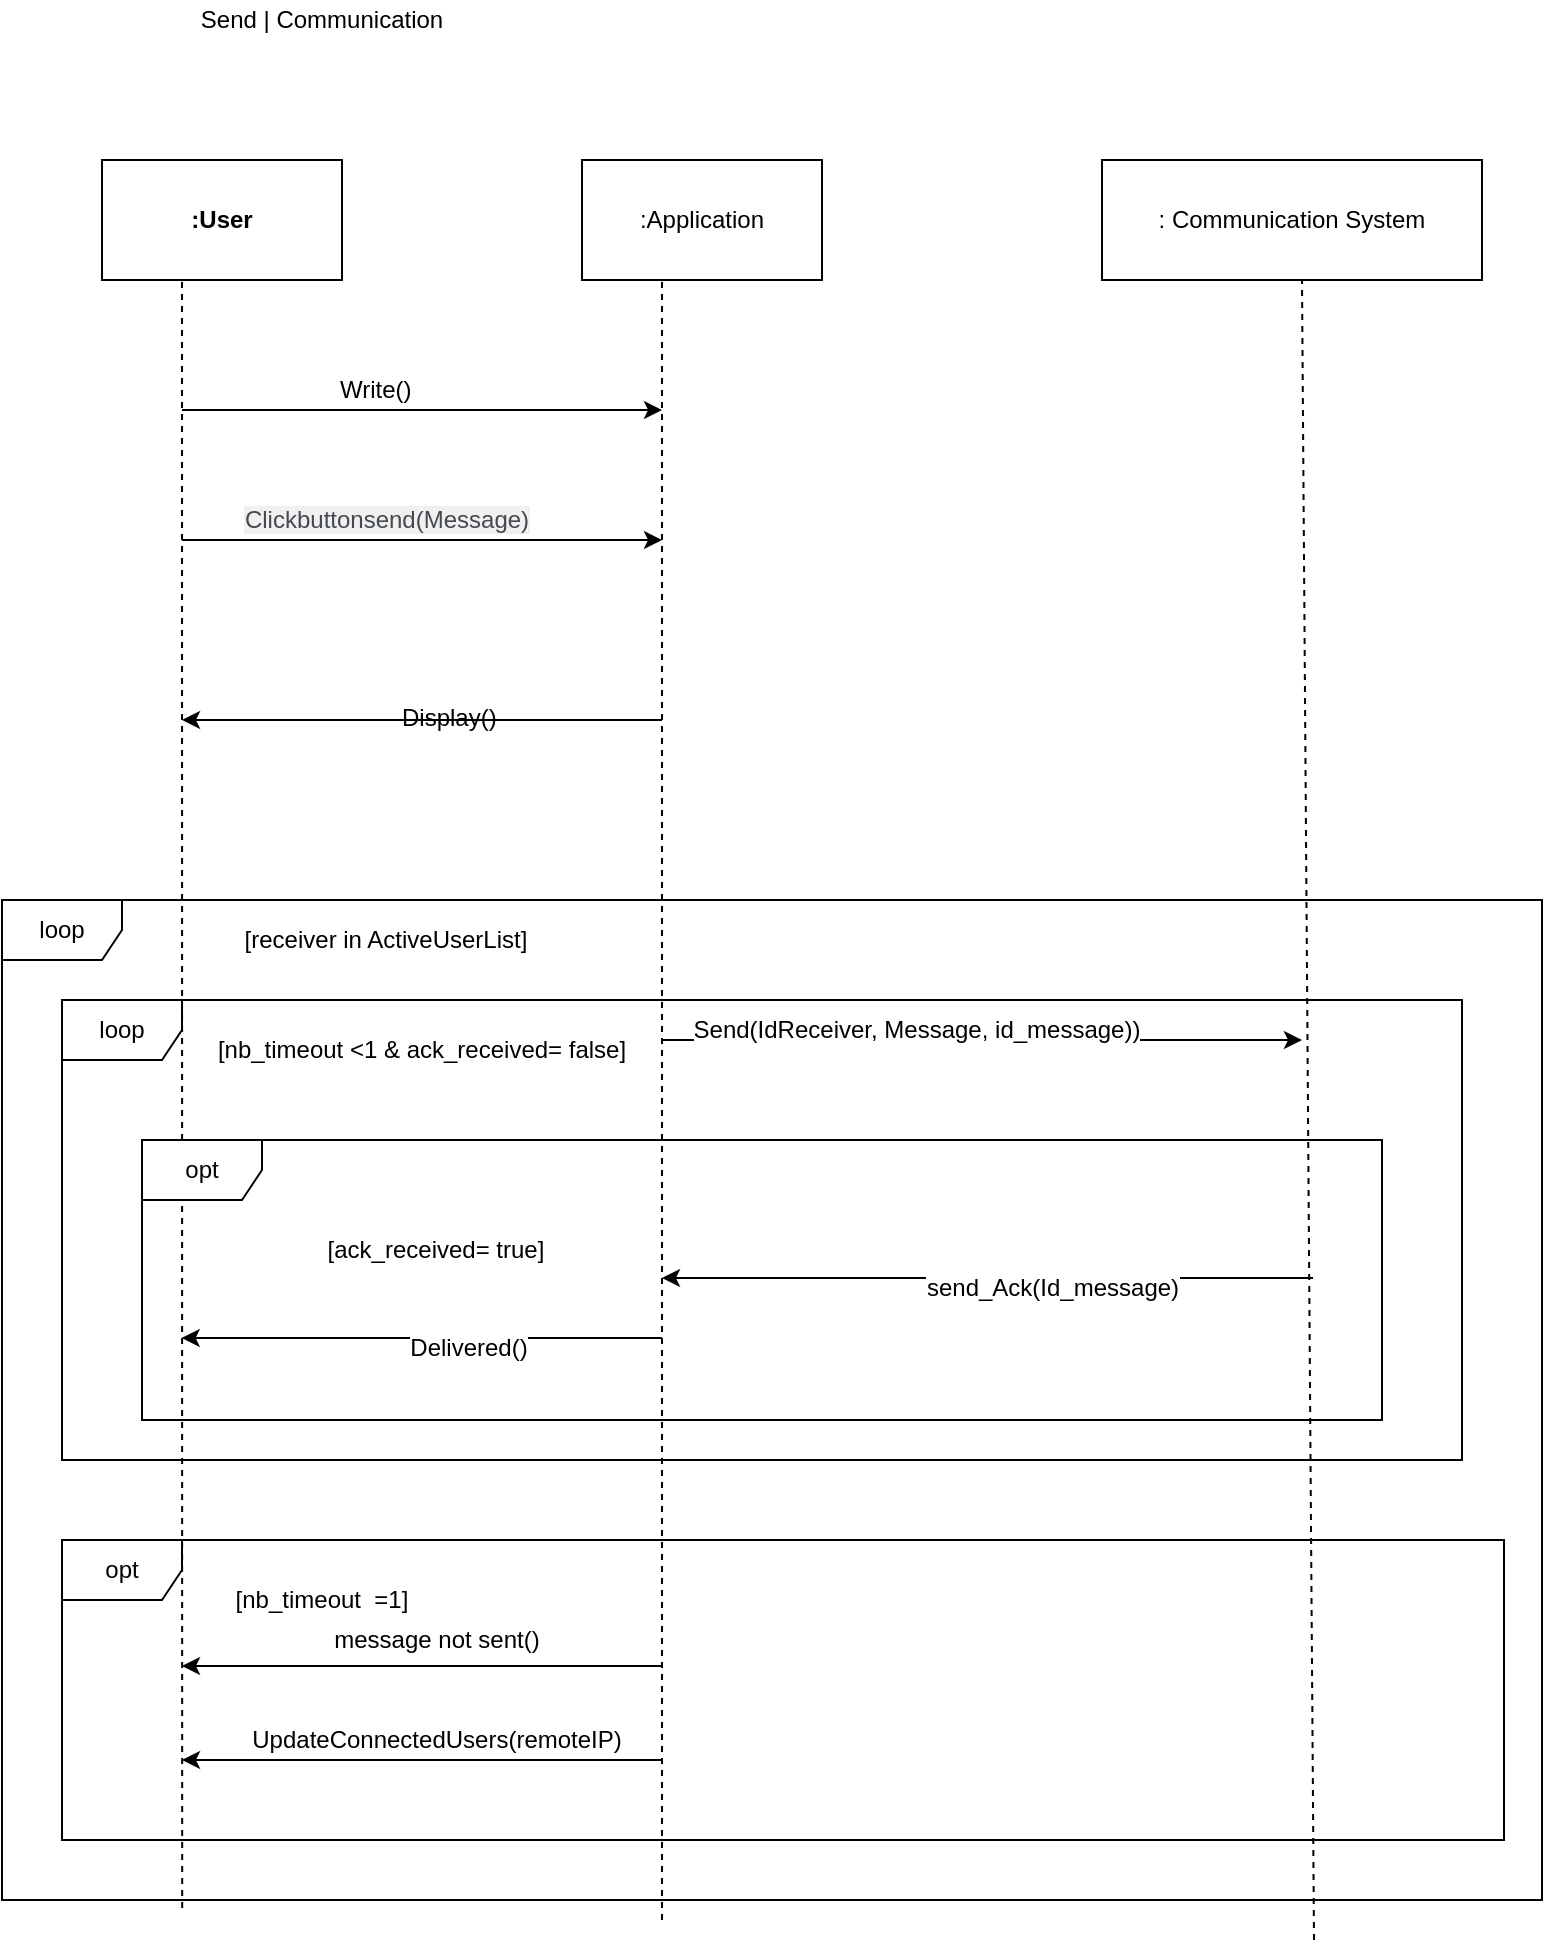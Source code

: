 <mxfile version="12.2.6" type="google" pages="1"><diagram id="W_sETaOuLjHu1WYLoqj9" name="Page-1"><mxGraphModel dx="1408" dy="777" grid="1" gridSize="10" guides="1" tooltips="1" connect="1" arrows="1" fold="1" page="1" pageScale="1" pageWidth="827" pageHeight="1169" math="0" shadow="0"><root><mxCell id="0"/><mxCell id="1" parent="0"/><mxCell id="9JEo_jbDUauEOJBNndlM-1" value="&lt;b&gt;:User&lt;/b&gt;" style="rounded=0;whiteSpace=wrap;html=1;" parent="1" vertex="1"><mxGeometry x="80" y="120" width="120" height="60" as="geometry"/></mxCell><mxCell id="9JEo_jbDUauEOJBNndlM-2" value=":Application" style="rounded=0;whiteSpace=wrap;html=1;" parent="1" vertex="1"><mxGeometry x="320" y="120" width="120" height="60" as="geometry"/></mxCell><mxCell id="9JEo_jbDUauEOJBNndlM-3" value="&lt;span style=&quot;white-space: normal&quot;&gt;: Communication System&lt;/span&gt;" style="rounded=0;whiteSpace=wrap;html=1;" parent="1" vertex="1"><mxGeometry x="580" y="120" width="190" height="60" as="geometry"/></mxCell><mxCell id="9JEo_jbDUauEOJBNndlM-4" value="Send | Communication" style="text;html=1;strokeColor=none;fillColor=none;align=center;verticalAlign=middle;whiteSpace=wrap;rounded=0;" parent="1" vertex="1"><mxGeometry x="100" y="40" width="180" height="20" as="geometry"/></mxCell><mxCell id="9JEo_jbDUauEOJBNndlM-5" value="" style="endArrow=none;dashed=1;html=1;exitX=0.117;exitY=1.008;exitDx=0;exitDy=0;exitPerimeter=0;" parent="1" source="9JEo_jbDUauEOJBNndlM-14" edge="1"><mxGeometry width="50" height="50" relative="1" as="geometry"><mxPoint x="120" y="800" as="sourcePoint"/><mxPoint x="120" y="180" as="targetPoint"/></mxGeometry></mxCell><mxCell id="9JEo_jbDUauEOJBNndlM-6" value="" style="endArrow=none;dashed=1;html=1;" parent="1" edge="1"><mxGeometry width="50" height="50" relative="1" as="geometry"><mxPoint x="360" y="1000" as="sourcePoint"/><mxPoint x="360" y="180" as="targetPoint"/></mxGeometry></mxCell><mxCell id="9JEo_jbDUauEOJBNndlM-7" value="" style="endArrow=none;dashed=1;html=1;" parent="1" edge="1"><mxGeometry width="50" height="50" relative="1" as="geometry"><mxPoint x="686" y="1010" as="sourcePoint"/><mxPoint x="680" y="180" as="targetPoint"/></mxGeometry></mxCell><mxCell id="9JEo_jbDUauEOJBNndlM-8" value="" style="endArrow=classic;html=1;" parent="1" edge="1"><mxGeometry width="50" height="50" relative="1" as="geometry"><mxPoint x="120" y="245" as="sourcePoint"/><mxPoint x="360" y="245" as="targetPoint"/></mxGeometry></mxCell><mxCell id="9JEo_jbDUauEOJBNndlM-9" value="Write()" style="text;html=1;resizable=0;points=[];autosize=1;align=left;verticalAlign=top;spacingTop=-4;" parent="1" vertex="1"><mxGeometry x="197" y="225" width="50" height="20" as="geometry"/></mxCell><mxCell id="9JEo_jbDUauEOJBNndlM-11" value="" style="endArrow=classic;html=1;" parent="1" edge="1"><mxGeometry width="50" height="50" relative="1" as="geometry"><mxPoint x="120" y="310" as="sourcePoint"/><mxPoint x="360" y="310" as="targetPoint"/></mxGeometry></mxCell><mxCell id="9JEo_jbDUauEOJBNndlM-19" value="&lt;span style=&quot;color: rgb(68 , 73 , 80) ; font-family: &amp;#34;helvetica&amp;#34; , &amp;#34;arial&amp;#34; , sans-serif ; white-space: pre-wrap ; background-color: rgb(241 , 240 , 240)&quot;&gt;Clickbuttonsend(Message)&lt;/span&gt;" style="text;html=1;resizable=0;points=[];align=center;verticalAlign=middle;labelBackgroundColor=#ffffff;" parent="9JEo_jbDUauEOJBNndlM-11" vertex="1" connectable="0"><mxGeometry x="-0.2" y="5" relative="1" as="geometry"><mxPoint x="6" y="-5" as="offset"/></mxGeometry></mxCell><mxCell id="9JEo_jbDUauEOJBNndlM-12" value="" style="endArrow=classic;html=1;" parent="1" edge="1"><mxGeometry width="50" height="50" relative="1" as="geometry"><mxPoint x="360" y="400" as="sourcePoint"/><mxPoint x="120" y="400" as="targetPoint"/></mxGeometry></mxCell><mxCell id="9JEo_jbDUauEOJBNndlM-14" value="loop" style="shape=umlFrame;whiteSpace=wrap;html=1;" parent="1" vertex="1"><mxGeometry x="30" y="490" width="770" height="500" as="geometry"/></mxCell><mxCell id="9JEo_jbDUauEOJBNndlM-15" value="loop" style="shape=umlFrame;whiteSpace=wrap;html=1;" parent="1" vertex="1"><mxGeometry x="60" y="540" width="700" height="230" as="geometry"/></mxCell><mxCell id="9JEo_jbDUauEOJBNndlM-16" value="opt" style="shape=umlFrame;whiteSpace=wrap;html=1;" parent="1" vertex="1"><mxGeometry x="100" y="610" width="620" height="140" as="geometry"/></mxCell><mxCell id="9JEo_jbDUauEOJBNndlM-17" value="opt" style="shape=umlFrame;whiteSpace=wrap;html=1;" parent="1" vertex="1"><mxGeometry x="60" y="810" width="721" height="150" as="geometry"/></mxCell><mxCell id="9JEo_jbDUauEOJBNndlM-20" value="Display()&lt;br&gt;" style="text;html=1;resizable=0;points=[];autosize=1;align=left;verticalAlign=top;spacingTop=-4;" parent="1" vertex="1"><mxGeometry x="228" y="389" width="60" height="20" as="geometry"/></mxCell><mxCell id="9JEo_jbDUauEOJBNndlM-22" value="[receiver in ActiveUserList]" style="text;html=1;strokeColor=none;fillColor=none;align=center;verticalAlign=middle;whiteSpace=wrap;rounded=0;" parent="1" vertex="1"><mxGeometry x="137" y="500" width="170" height="20" as="geometry"/></mxCell><mxCell id="9JEo_jbDUauEOJBNndlM-23" value="[nb_timeout &amp;lt;1 &amp;amp; ack_received= false]" style="text;html=1;strokeColor=none;fillColor=none;align=center;verticalAlign=middle;whiteSpace=wrap;rounded=0;" parent="1" vertex="1"><mxGeometry x="110" y="555" width="260" height="20" as="geometry"/></mxCell><mxCell id="9JEo_jbDUauEOJBNndlM-25" value="" style="endArrow=classic;html=1;" parent="1" edge="1"><mxGeometry width="50" height="50" relative="1" as="geometry"><mxPoint x="360" y="560" as="sourcePoint"/><mxPoint x="680" y="560" as="targetPoint"/></mxGeometry></mxCell><mxCell id="9JEo_jbDUauEOJBNndlM-26" value="Send(IdReceiver, Message, id_message))" style="text;html=1;resizable=0;points=[];align=center;verticalAlign=middle;labelBackgroundColor=#ffffff;" parent="9JEo_jbDUauEOJBNndlM-25" vertex="1" connectable="0"><mxGeometry x="-0.2" y="5" relative="1" as="geometry"><mxPoint x="-1" as="offset"/></mxGeometry></mxCell><mxCell id="9JEo_jbDUauEOJBNndlM-27" value="" style="endArrow=classic;html=1;" parent="1" edge="1"><mxGeometry width="50" height="50" relative="1" as="geometry"><mxPoint x="685.5" y="679" as="sourcePoint"/><mxPoint x="360" y="679" as="targetPoint"/></mxGeometry></mxCell><mxCell id="9JEo_jbDUauEOJBNndlM-28" value="send_Ack(Id_message)" style="text;html=1;resizable=0;points=[];align=center;verticalAlign=middle;labelBackgroundColor=#ffffff;" parent="9JEo_jbDUauEOJBNndlM-27" vertex="1" connectable="0"><mxGeometry x="-0.2" y="5" relative="1" as="geometry"><mxPoint x="-1" as="offset"/></mxGeometry></mxCell><mxCell id="9JEo_jbDUauEOJBNndlM-29" value="" style="endArrow=classic;html=1;entryX=0.032;entryY=0.707;entryDx=0;entryDy=0;entryPerimeter=0;" parent="1" target="9JEo_jbDUauEOJBNndlM-16" edge="1"><mxGeometry width="50" height="50" relative="1" as="geometry"><mxPoint x="360" y="709" as="sourcePoint"/><mxPoint x="260" y="709" as="targetPoint"/></mxGeometry></mxCell><mxCell id="9JEo_jbDUauEOJBNndlM-30" value="Delivered()" style="text;html=1;resizable=0;points=[];align=center;verticalAlign=middle;labelBackgroundColor=#ffffff;" parent="9JEo_jbDUauEOJBNndlM-29" vertex="1" connectable="0"><mxGeometry x="-0.2" y="5" relative="1" as="geometry"><mxPoint x="-1" as="offset"/></mxGeometry></mxCell><mxCell id="9JEo_jbDUauEOJBNndlM-31" value="[ack_received= true]" style="text;html=1;strokeColor=none;fillColor=none;align=center;verticalAlign=middle;whiteSpace=wrap;rounded=0;" parent="1" vertex="1"><mxGeometry x="117" y="655" width="260" height="20" as="geometry"/></mxCell><mxCell id="9JEo_jbDUauEOJBNndlM-32" value="[nb_timeout&amp;nbsp; =1]" style="text;html=1;strokeColor=none;fillColor=none;align=center;verticalAlign=middle;whiteSpace=wrap;rounded=0;" parent="1" vertex="1"><mxGeometry x="115" y="830" width="150" height="20" as="geometry"/></mxCell><mxCell id="9JEo_jbDUauEOJBNndlM-33" value="" style="endArrow=classic;html=1;" parent="1" edge="1"><mxGeometry width="50" height="50" relative="1" as="geometry"><mxPoint x="360" y="920" as="sourcePoint"/><mxPoint x="120.0" y="920" as="targetPoint"/></mxGeometry></mxCell><mxCell id="9JEo_jbDUauEOJBNndlM-34" value="UpdateConnectedUsers(remoteIP)" style="text;html=1;resizable=0;points=[];align=center;verticalAlign=middle;labelBackgroundColor=#ffffff;" parent="9JEo_jbDUauEOJBNndlM-33" vertex="1" connectable="0"><mxGeometry x="-0.147" y="-3" relative="1" as="geometry"><mxPoint x="-11" y="-7" as="offset"/></mxGeometry></mxCell><mxCell id="vLKeh8OvFjjqw8LUbfJ--3" value="" style="endArrow=classic;html=1;" edge="1" parent="1"><mxGeometry width="50" height="50" relative="1" as="geometry"><mxPoint x="360" y="873" as="sourcePoint"/><mxPoint x="120.0" y="873" as="targetPoint"/></mxGeometry></mxCell><mxCell id="vLKeh8OvFjjqw8LUbfJ--4" value="message not sent()" style="text;html=1;resizable=0;points=[];align=center;verticalAlign=middle;labelBackgroundColor=#ffffff;" vertex="1" connectable="0" parent="vLKeh8OvFjjqw8LUbfJ--3"><mxGeometry x="-0.147" y="-3" relative="1" as="geometry"><mxPoint x="-11" y="-10" as="offset"/></mxGeometry></mxCell></root></mxGraphModel></diagram></mxfile>